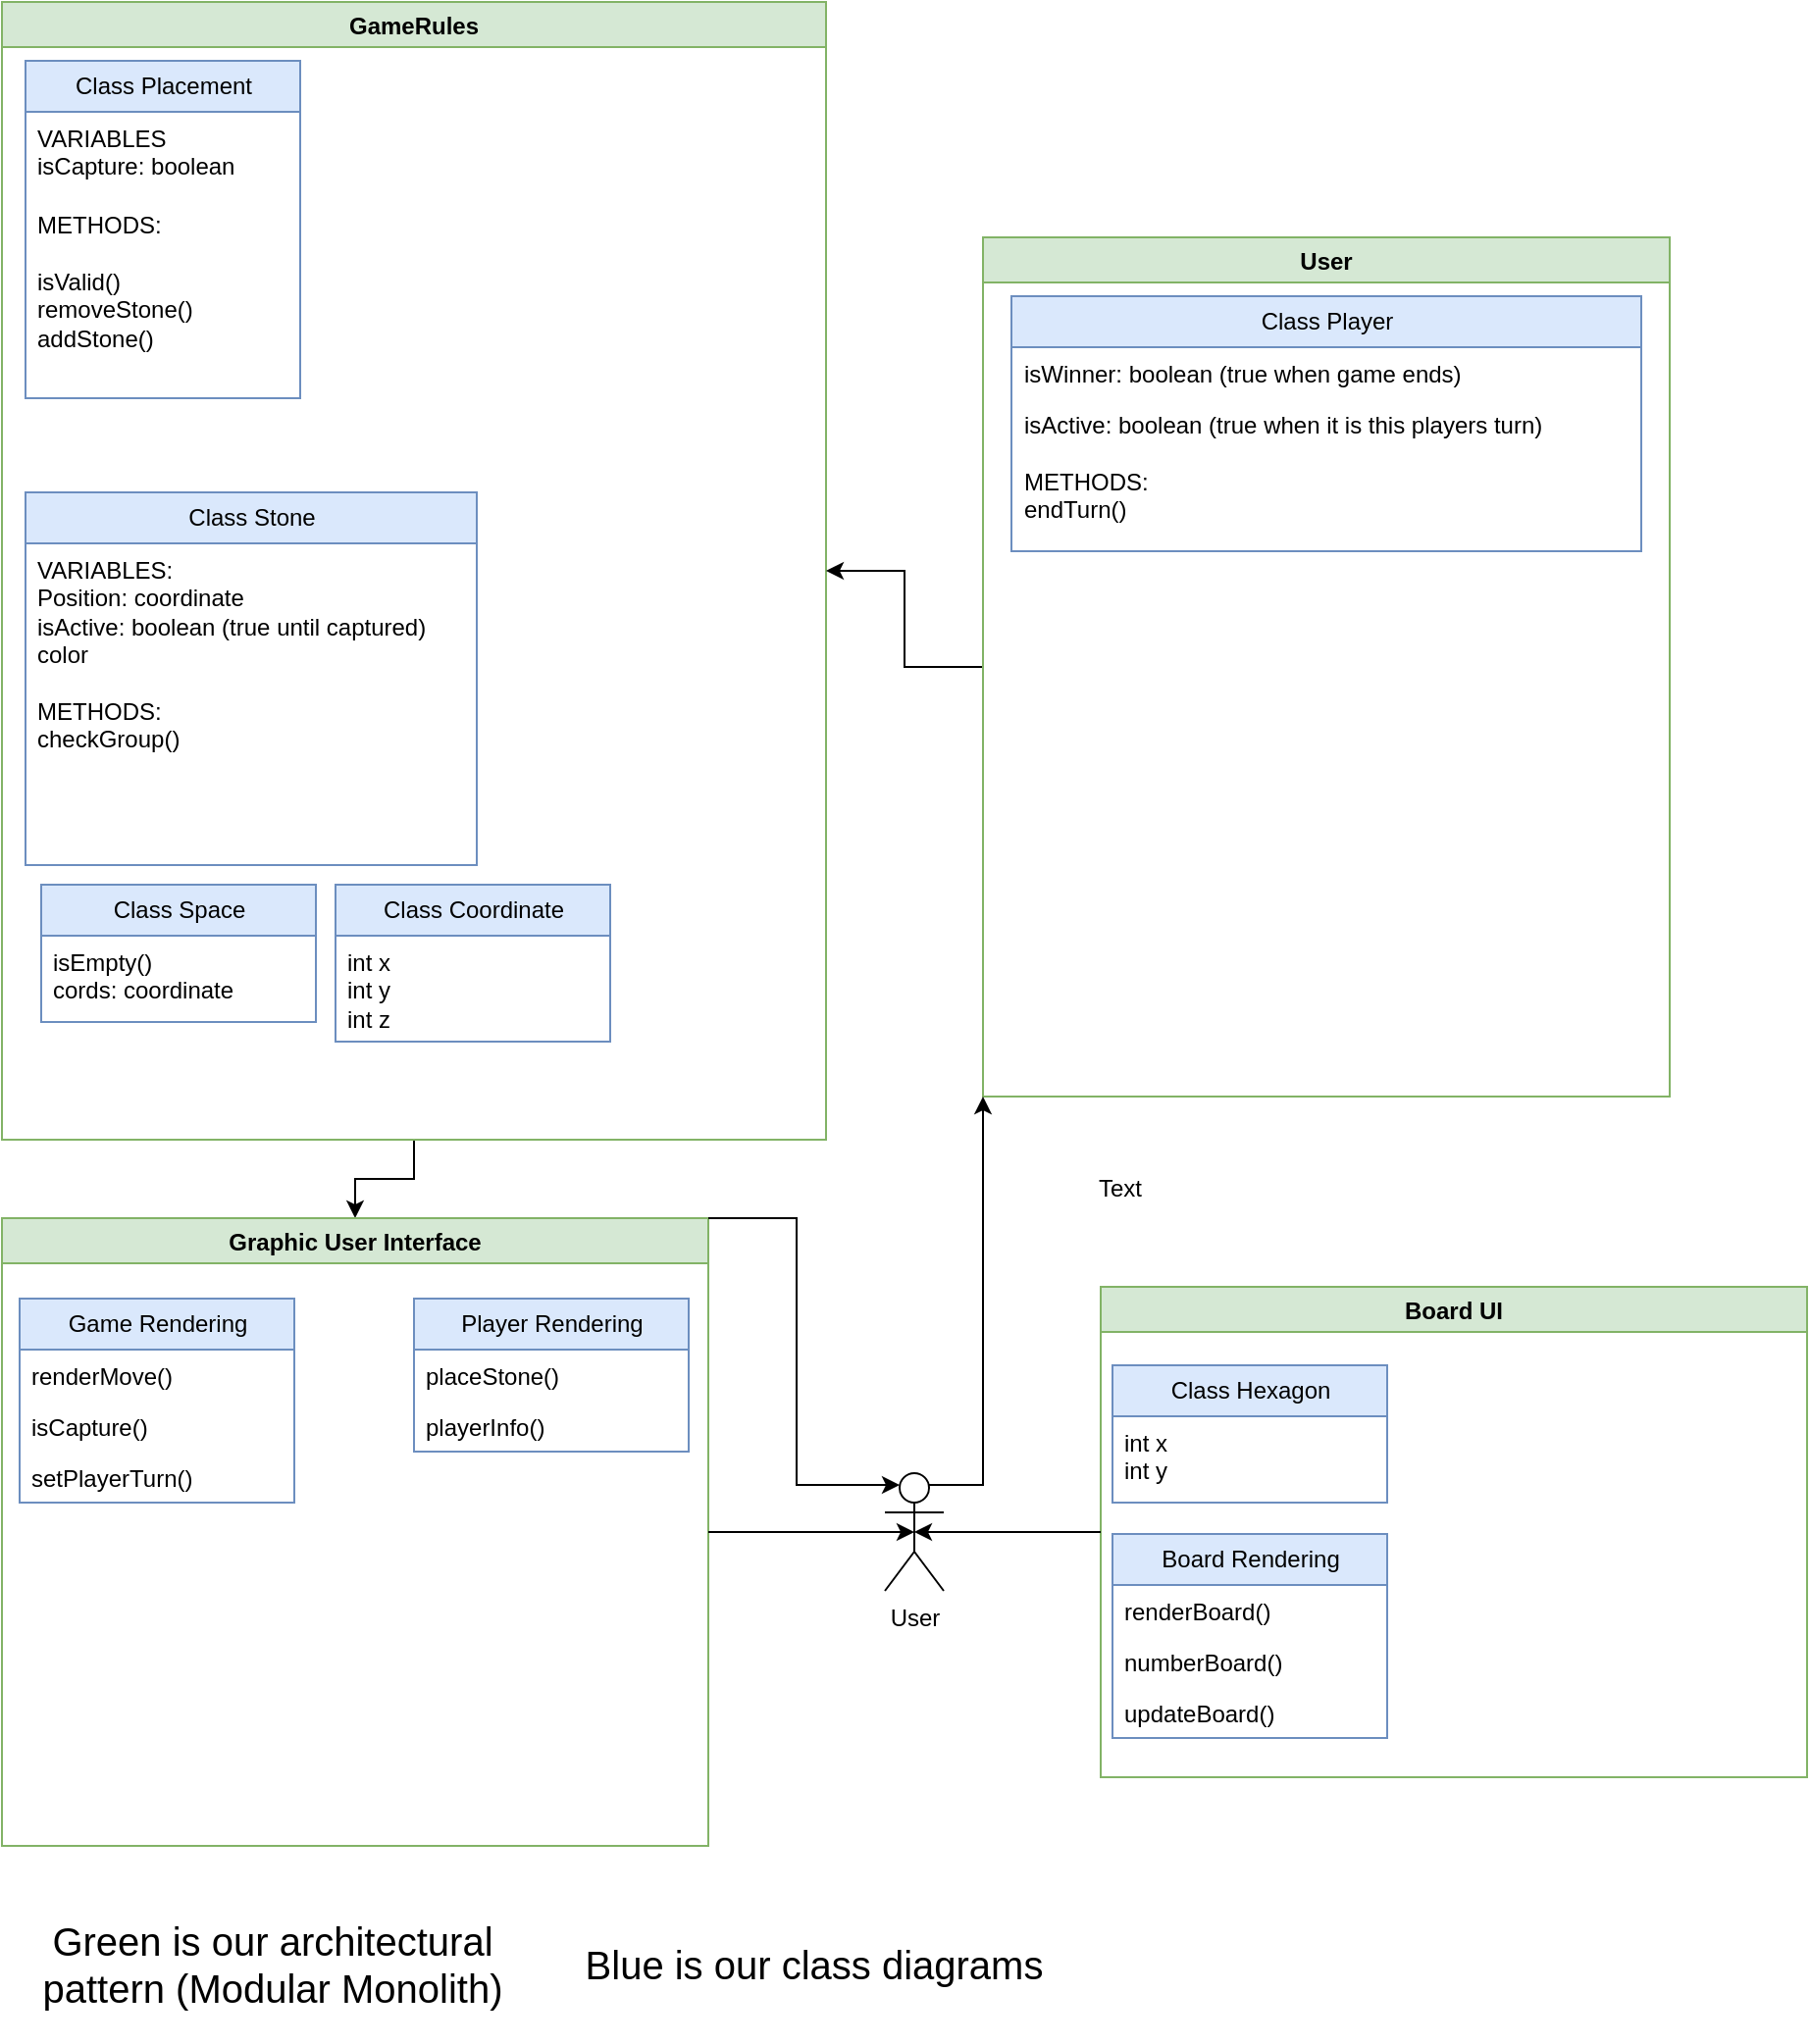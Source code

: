 <mxfile version="26.0.11">
  <diagram id="C5RBs43oDa-KdzZeNtuy" name="Page-1">
    <mxGraphModel dx="1749" dy="3647" grid="1" gridSize="10" guides="1" tooltips="1" connect="1" arrows="1" fold="1" page="1" pageScale="1" pageWidth="1169" pageHeight="827" math="0" shadow="0">
      <root>
        <mxCell id="WIyWlLk6GJQsqaUBKTNV-0" />
        <mxCell id="WIyWlLk6GJQsqaUBKTNV-1" parent="WIyWlLk6GJQsqaUBKTNV-0" />
        <mxCell id="hZAI1_AdC-2y4Ru0i8en-6" style="edgeStyle=orthogonalEdgeStyle;rounded=0;orthogonalLoop=1;jettySize=auto;html=1;exitX=0.5;exitY=1;exitDx=0;exitDy=0;entryX=0.5;entryY=0;entryDx=0;entryDy=0;" edge="1" parent="WIyWlLk6GJQsqaUBKTNV-1" source="kqOdI_GbfpD3FpPk4naM-20" target="kqOdI_GbfpD3FpPk4naM-47">
          <mxGeometry relative="1" as="geometry" />
        </mxCell>
        <mxCell id="kqOdI_GbfpD3FpPk4naM-20" value="GameRules" style="swimlane;startSize=23;fillColor=#d5e8d4;strokeColor=#82b366;" parent="WIyWlLk6GJQsqaUBKTNV-1" vertex="1">
          <mxGeometry x="124" y="-2440" width="420" height="580" as="geometry" />
        </mxCell>
        <mxCell id="kqOdI_GbfpD3FpPk4naM-73" value="Class Placement" style="swimlane;fontStyle=0;childLayout=stackLayout;horizontal=1;startSize=26;fillColor=#dae8fc;horizontalStack=0;resizeParent=1;resizeParentMax=0;resizeLast=0;collapsible=1;marginBottom=0;html=1;strokeColor=#6c8ebf;" parent="kqOdI_GbfpD3FpPk4naM-20" vertex="1">
          <mxGeometry x="12" y="30" width="140" height="172" as="geometry">
            <mxRectangle x="12" y="30" width="130" height="30" as="alternateBounds" />
          </mxGeometry>
        </mxCell>
        <mxCell id="kqOdI_GbfpD3FpPk4naM-74" value="&lt;div&gt;VARIABLES&lt;/div&gt;&lt;div&gt;isCapture: boolean&lt;/div&gt;&lt;div&gt;&lt;br&gt;&lt;/div&gt;" style="text;strokeColor=none;fillColor=none;align=left;verticalAlign=top;spacingLeft=4;spacingRight=4;overflow=hidden;rotatable=0;points=[[0,0.5],[1,0.5]];portConstraint=eastwest;whiteSpace=wrap;html=1;" parent="kqOdI_GbfpD3FpPk4naM-73" vertex="1">
          <mxGeometry y="26" width="140" height="44" as="geometry" />
        </mxCell>
        <mxCell id="kqOdI_GbfpD3FpPk4naM-76" value="&lt;div&gt;METHODS:&lt;/div&gt;&lt;div&gt;&lt;br&gt;&lt;/div&gt;i&lt;span style=&quot;background-color: transparent; color: light-dark(rgb(0, 0, 0), rgb(255, 255, 255));&quot;&gt;sValid()&lt;/span&gt;&lt;div&gt;removeStone()&lt;/div&gt;&lt;div&gt;addStone()&lt;/div&gt;&lt;div&gt;&lt;br&gt;&lt;div&gt;&lt;div&gt;&lt;div&gt;&lt;br&gt;&lt;/div&gt;&lt;div&gt;&lt;br&gt;&lt;/div&gt;&lt;div&gt;&lt;br&gt;&lt;/div&gt;&lt;/div&gt;&lt;/div&gt;&lt;/div&gt;" style="text;strokeColor=none;fillColor=none;align=left;verticalAlign=top;spacingLeft=4;spacingRight=4;overflow=hidden;rotatable=0;points=[[0,0.5],[1,0.5]];portConstraint=eastwest;whiteSpace=wrap;html=1;" parent="kqOdI_GbfpD3FpPk4naM-73" vertex="1">
          <mxGeometry y="70" width="140" height="102" as="geometry" />
        </mxCell>
        <mxCell id="IKeAuI4-IgdpFIsU4fWA-3" value="" style="edgeStyle=orthogonalEdgeStyle;rounded=0;orthogonalLoop=1;jettySize=auto;html=1;" parent="kqOdI_GbfpD3FpPk4naM-20" edge="1">
          <mxGeometry relative="1" as="geometry">
            <mxPoint x="241" y="60" as="sourcePoint" />
            <mxPoint x="241" y="60" as="targetPoint" />
          </mxGeometry>
        </mxCell>
        <mxCell id="IKeAuI4-IgdpFIsU4fWA-21" value="Class Stone" style="swimlane;fontStyle=0;childLayout=stackLayout;horizontal=1;startSize=26;fillColor=#dae8fc;horizontalStack=0;resizeParent=1;resizeParentMax=0;resizeLast=0;collapsible=1;marginBottom=0;html=1;strokeColor=#6c8ebf;" parent="kqOdI_GbfpD3FpPk4naM-20" vertex="1">
          <mxGeometry x="12" y="250" width="230" height="190" as="geometry">
            <mxRectangle x="12" y="30" width="130" height="30" as="alternateBounds" />
          </mxGeometry>
        </mxCell>
        <mxCell id="IKeAuI4-IgdpFIsU4fWA-22" value="&lt;div&gt;VARIABLES:&lt;/div&gt;&lt;div&gt;Position: coordinate&lt;/div&gt;&lt;div&gt;isActive: boolean (true until captured)&lt;/div&gt;&lt;div&gt;color&lt;/div&gt;&lt;div&gt;&lt;br&gt;&lt;/div&gt;&lt;div&gt;METHODS:&lt;/div&gt;&lt;div&gt;checkGroup()&lt;/div&gt;&lt;div&gt;&lt;br&gt;&lt;/div&gt;" style="text;strokeColor=none;fillColor=none;align=left;verticalAlign=top;spacingLeft=4;spacingRight=4;overflow=hidden;rotatable=0;points=[[0,0.5],[1,0.5]];portConstraint=eastwest;whiteSpace=wrap;html=1;" parent="IKeAuI4-IgdpFIsU4fWA-21" vertex="1">
          <mxGeometry y="26" width="230" height="164" as="geometry" />
        </mxCell>
        <mxCell id="IKeAuI4-IgdpFIsU4fWA-34" value="Class Space" style="swimlane;fontStyle=0;childLayout=stackLayout;horizontal=1;startSize=26;fillColor=#dae8fc;horizontalStack=0;resizeParent=1;resizeParentMax=0;resizeLast=0;collapsible=1;marginBottom=0;html=1;strokeColor=#6c8ebf;" parent="kqOdI_GbfpD3FpPk4naM-20" vertex="1">
          <mxGeometry x="20" y="450" width="140" height="70" as="geometry">
            <mxRectangle x="12" y="30" width="130" height="30" as="alternateBounds" />
          </mxGeometry>
        </mxCell>
        <mxCell id="IKeAuI4-IgdpFIsU4fWA-35" value="&lt;div&gt;isEmpty()&lt;/div&gt;cords: coordinate" style="text;strokeColor=none;fillColor=none;align=left;verticalAlign=top;spacingLeft=4;spacingRight=4;overflow=hidden;rotatable=0;points=[[0,0.5],[1,0.5]];portConstraint=eastwest;whiteSpace=wrap;html=1;" parent="IKeAuI4-IgdpFIsU4fWA-34" vertex="1">
          <mxGeometry y="26" width="140" height="44" as="geometry" />
        </mxCell>
        <mxCell id="IKeAuI4-IgdpFIsU4fWA-32" value="Class Coordinate" style="swimlane;fontStyle=0;childLayout=stackLayout;horizontal=1;startSize=26;fillColor=#dae8fc;horizontalStack=0;resizeParent=1;resizeParentMax=0;resizeLast=0;collapsible=1;marginBottom=0;html=1;strokeColor=#6c8ebf;" parent="kqOdI_GbfpD3FpPk4naM-20" vertex="1">
          <mxGeometry x="170" y="450" width="140" height="80" as="geometry">
            <mxRectangle x="12" y="30" width="130" height="30" as="alternateBounds" />
          </mxGeometry>
        </mxCell>
        <mxCell id="IKeAuI4-IgdpFIsU4fWA-33" value="int x&lt;div&gt;int y&lt;/div&gt;&lt;div&gt;int z&lt;/div&gt;&lt;div&gt;&lt;br&gt;&lt;/div&gt;" style="text;strokeColor=none;fillColor=none;align=left;verticalAlign=top;spacingLeft=4;spacingRight=4;overflow=hidden;rotatable=0;points=[[0,0.5],[1,0.5]];portConstraint=eastwest;whiteSpace=wrap;html=1;" parent="IKeAuI4-IgdpFIsU4fWA-32" vertex="1">
          <mxGeometry y="26" width="140" height="54" as="geometry" />
        </mxCell>
        <mxCell id="kqOdI_GbfpD3FpPk4naM-22" value="Board UI" style="swimlane;fillColor=#d5e8d4;strokeColor=#82b366;" parent="WIyWlLk6GJQsqaUBKTNV-1" vertex="1">
          <mxGeometry x="684" y="-1785" width="360" height="250" as="geometry" />
        </mxCell>
        <mxCell id="IKeAuI4-IgdpFIsU4fWA-18" value="Class Hexagon" style="swimlane;fontStyle=0;childLayout=stackLayout;horizontal=1;startSize=26;fillColor=#dae8fc;horizontalStack=0;resizeParent=1;resizeParentMax=0;resizeLast=0;collapsible=1;marginBottom=0;html=1;strokeColor=#6c8ebf;" parent="kqOdI_GbfpD3FpPk4naM-22" vertex="1">
          <mxGeometry x="6" y="40" width="140" height="70" as="geometry">
            <mxRectangle x="12" y="30" width="130" height="30" as="alternateBounds" />
          </mxGeometry>
        </mxCell>
        <mxCell id="IKeAuI4-IgdpFIsU4fWA-19" value="int x&lt;div&gt;int y&lt;/div&gt;" style="text;strokeColor=none;fillColor=none;align=left;verticalAlign=top;spacingLeft=4;spacingRight=4;overflow=hidden;rotatable=0;points=[[0,0.5],[1,0.5]];portConstraint=eastwest;whiteSpace=wrap;html=1;" parent="IKeAuI4-IgdpFIsU4fWA-18" vertex="1">
          <mxGeometry y="26" width="140" height="44" as="geometry" />
        </mxCell>
        <mxCell id="kqOdI_GbfpD3FpPk4naM-65" value="Board Rendering" style="swimlane;fontStyle=0;childLayout=stackLayout;horizontal=1;startSize=26;fillColor=#dae8fc;horizontalStack=0;resizeParent=1;resizeParentMax=0;resizeLast=0;collapsible=1;marginBottom=0;html=1;strokeColor=#6c8ebf;" parent="kqOdI_GbfpD3FpPk4naM-22" vertex="1">
          <mxGeometry x="6" y="126" width="140" height="104" as="geometry" />
        </mxCell>
        <mxCell id="kqOdI_GbfpD3FpPk4naM-66" value="renderBoard()" style="text;strokeColor=none;fillColor=none;align=left;verticalAlign=top;spacingLeft=4;spacingRight=4;overflow=hidden;rotatable=0;points=[[0,0.5],[1,0.5]];portConstraint=eastwest;whiteSpace=wrap;html=1;" parent="kqOdI_GbfpD3FpPk4naM-65" vertex="1">
          <mxGeometry y="26" width="140" height="26" as="geometry" />
        </mxCell>
        <mxCell id="kqOdI_GbfpD3FpPk4naM-67" value="numberBoard()" style="text;strokeColor=none;fillColor=none;align=left;verticalAlign=top;spacingLeft=4;spacingRight=4;overflow=hidden;rotatable=0;points=[[0,0.5],[1,0.5]];portConstraint=eastwest;whiteSpace=wrap;html=1;" parent="kqOdI_GbfpD3FpPk4naM-65" vertex="1">
          <mxGeometry y="52" width="140" height="26" as="geometry" />
        </mxCell>
        <mxCell id="kqOdI_GbfpD3FpPk4naM-68" value="updateBoard()" style="text;strokeColor=none;fillColor=none;align=left;verticalAlign=top;spacingLeft=4;spacingRight=4;overflow=hidden;rotatable=0;points=[[0,0.5],[1,0.5]];portConstraint=eastwest;whiteSpace=wrap;html=1;" parent="kqOdI_GbfpD3FpPk4naM-65" vertex="1">
          <mxGeometry y="78" width="140" height="26" as="geometry" />
        </mxCell>
        <mxCell id="hZAI1_AdC-2y4Ru0i8en-5" style="edgeStyle=orthogonalEdgeStyle;rounded=0;orthogonalLoop=1;jettySize=auto;html=1;exitX=0;exitY=0.5;exitDx=0;exitDy=0;entryX=1;entryY=0.5;entryDx=0;entryDy=0;" edge="1" parent="WIyWlLk6GJQsqaUBKTNV-1" source="kqOdI_GbfpD3FpPk4naM-24" target="kqOdI_GbfpD3FpPk4naM-20">
          <mxGeometry relative="1" as="geometry" />
        </mxCell>
        <mxCell id="kqOdI_GbfpD3FpPk4naM-24" value="User" style="swimlane;fillColor=#d5e8d4;strokeColor=#82b366;" parent="WIyWlLk6GJQsqaUBKTNV-1" vertex="1">
          <mxGeometry x="624" y="-2320" width="350" height="438" as="geometry" />
        </mxCell>
        <mxCell id="kqOdI_GbfpD3FpPk4naM-69" value="Class Player" style="swimlane;fontStyle=0;childLayout=stackLayout;horizontal=1;startSize=26;fillColor=#dae8fc;horizontalStack=0;resizeParent=1;resizeParentMax=0;resizeLast=0;collapsible=1;marginBottom=0;html=1;strokeColor=#6c8ebf;" parent="kqOdI_GbfpD3FpPk4naM-24" vertex="1">
          <mxGeometry x="14.5" y="30" width="321" height="130" as="geometry">
            <mxRectangle x="29" y="-640" width="110" height="30" as="alternateBounds" />
          </mxGeometry>
        </mxCell>
        <mxCell id="kqOdI_GbfpD3FpPk4naM-70" value="isWinner: boolean (true when game ends)" style="text;strokeColor=none;fillColor=none;align=left;verticalAlign=top;spacingLeft=4;spacingRight=4;overflow=hidden;rotatable=0;points=[[0,0.5],[1,0.5]];portConstraint=eastwest;whiteSpace=wrap;html=1;" parent="kqOdI_GbfpD3FpPk4naM-69" vertex="1">
          <mxGeometry y="26" width="321" height="26" as="geometry" />
        </mxCell>
        <mxCell id="kqOdI_GbfpD3FpPk4naM-71" value="isActive: boolean (true when it is this players turn)&lt;div&gt;&lt;br&gt;&lt;/div&gt;&lt;div&gt;METHODS:&lt;/div&gt;&lt;div&gt;endTurn()&lt;/div&gt;&lt;div&gt;&lt;br&gt;&lt;/div&gt;" style="text;strokeColor=none;fillColor=none;align=left;verticalAlign=top;spacingLeft=4;spacingRight=4;overflow=hidden;rotatable=0;points=[[0,0.5],[1,0.5]];portConstraint=eastwest;whiteSpace=wrap;html=1;" parent="kqOdI_GbfpD3FpPk4naM-69" vertex="1">
          <mxGeometry y="52" width="321" height="78" as="geometry" />
        </mxCell>
        <mxCell id="hZAI1_AdC-2y4Ru0i8en-4" style="edgeStyle=orthogonalEdgeStyle;rounded=0;orthogonalLoop=1;jettySize=auto;html=1;exitX=0.75;exitY=0.1;exitDx=0;exitDy=0;exitPerimeter=0;entryX=0;entryY=1;entryDx=0;entryDy=0;" edge="1" parent="WIyWlLk6GJQsqaUBKTNV-1" source="kqOdI_GbfpD3FpPk4naM-28" target="kqOdI_GbfpD3FpPk4naM-24">
          <mxGeometry relative="1" as="geometry" />
        </mxCell>
        <mxCell id="kqOdI_GbfpD3FpPk4naM-28" value="User" style="shape=umlActor;verticalLabelPosition=bottom;verticalAlign=top;html=1;outlineConnect=0;" parent="WIyWlLk6GJQsqaUBKTNV-1" vertex="1">
          <mxGeometry x="574" y="-1690" width="30" height="60" as="geometry" />
        </mxCell>
        <mxCell id="kqOdI_GbfpD3FpPk4naM-47" value="Graphic User Interface" style="swimlane;fillColor=#d5e8d4;strokeColor=#82b366;" parent="WIyWlLk6GJQsqaUBKTNV-1" vertex="1">
          <mxGeometry x="124" y="-1820" width="360" height="320" as="geometry" />
        </mxCell>
        <mxCell id="kqOdI_GbfpD3FpPk4naM-61" value="Game Rendering" style="swimlane;fontStyle=0;childLayout=stackLayout;horizontal=1;startSize=26;fillColor=#dae8fc;horizontalStack=0;resizeParent=1;resizeParentMax=0;resizeLast=0;collapsible=1;marginBottom=0;html=1;strokeColor=#6c8ebf;" parent="kqOdI_GbfpD3FpPk4naM-47" vertex="1">
          <mxGeometry x="9" y="41" width="140" height="104" as="geometry" />
        </mxCell>
        <mxCell id="kqOdI_GbfpD3FpPk4naM-62" value="renderMove()" style="text;strokeColor=none;fillColor=none;align=left;verticalAlign=top;spacingLeft=4;spacingRight=4;overflow=hidden;rotatable=0;points=[[0,0.5],[1,0.5]];portConstraint=eastwest;whiteSpace=wrap;html=1;" parent="kqOdI_GbfpD3FpPk4naM-61" vertex="1">
          <mxGeometry y="26" width="140" height="26" as="geometry" />
        </mxCell>
        <mxCell id="kqOdI_GbfpD3FpPk4naM-63" value="isCapture()" style="text;strokeColor=none;fillColor=none;align=left;verticalAlign=top;spacingLeft=4;spacingRight=4;overflow=hidden;rotatable=0;points=[[0,0.5],[1,0.5]];portConstraint=eastwest;whiteSpace=wrap;html=1;" parent="kqOdI_GbfpD3FpPk4naM-61" vertex="1">
          <mxGeometry y="52" width="140" height="26" as="geometry" />
        </mxCell>
        <mxCell id="kqOdI_GbfpD3FpPk4naM-64" value="setPlayerTurn()" style="text;strokeColor=none;fillColor=none;align=left;verticalAlign=top;spacingLeft=4;spacingRight=4;overflow=hidden;rotatable=0;points=[[0,0.5],[1,0.5]];portConstraint=eastwest;whiteSpace=wrap;html=1;" parent="kqOdI_GbfpD3FpPk4naM-61" vertex="1">
          <mxGeometry y="78" width="140" height="26" as="geometry" />
        </mxCell>
        <mxCell id="kqOdI_GbfpD3FpPk4naM-56" value="Player Rendering" style="swimlane;fontStyle=0;childLayout=stackLayout;horizontal=1;startSize=26;fillColor=#dae8fc;horizontalStack=0;resizeParent=1;resizeParentMax=0;resizeLast=0;collapsible=1;marginBottom=0;html=1;strokeColor=#6c8ebf;" parent="kqOdI_GbfpD3FpPk4naM-47" vertex="1">
          <mxGeometry x="210" y="41" width="140" height="78" as="geometry" />
        </mxCell>
        <mxCell id="kqOdI_GbfpD3FpPk4naM-57" value="placeStone()" style="text;strokeColor=none;fillColor=none;align=left;verticalAlign=top;spacingLeft=4;spacingRight=4;overflow=hidden;rotatable=0;points=[[0,0.5],[1,0.5]];portConstraint=eastwest;whiteSpace=wrap;html=1;" parent="kqOdI_GbfpD3FpPk4naM-56" vertex="1">
          <mxGeometry y="26" width="140" height="26" as="geometry" />
        </mxCell>
        <mxCell id="kqOdI_GbfpD3FpPk4naM-59" value="playerInfo()" style="text;strokeColor=none;fillColor=none;align=left;verticalAlign=top;spacingLeft=4;spacingRight=4;overflow=hidden;rotatable=0;points=[[0,0.5],[1,0.5]];portConstraint=eastwest;whiteSpace=wrap;html=1;" parent="kqOdI_GbfpD3FpPk4naM-56" vertex="1">
          <mxGeometry y="52" width="140" height="26" as="geometry" />
        </mxCell>
        <mxCell id="hZAI1_AdC-2y4Ru0i8en-0" style="edgeStyle=orthogonalEdgeStyle;rounded=0;orthogonalLoop=1;jettySize=auto;html=1;entryX=0.5;entryY=0.5;entryDx=0;entryDy=0;entryPerimeter=0;" edge="1" parent="WIyWlLk6GJQsqaUBKTNV-1" source="kqOdI_GbfpD3FpPk4naM-22" target="kqOdI_GbfpD3FpPk4naM-28">
          <mxGeometry relative="1" as="geometry" />
        </mxCell>
        <mxCell id="hZAI1_AdC-2y4Ru0i8en-1" style="edgeStyle=orthogonalEdgeStyle;rounded=0;orthogonalLoop=1;jettySize=auto;html=1;entryX=0.5;entryY=0.5;entryDx=0;entryDy=0;entryPerimeter=0;" edge="1" parent="WIyWlLk6GJQsqaUBKTNV-1" source="kqOdI_GbfpD3FpPk4naM-47" target="kqOdI_GbfpD3FpPk4naM-28">
          <mxGeometry relative="1" as="geometry" />
        </mxCell>
        <mxCell id="hZAI1_AdC-2y4Ru0i8en-3" value="Text" style="text;html=1;align=center;verticalAlign=middle;whiteSpace=wrap;rounded=0;" vertex="1" parent="WIyWlLk6GJQsqaUBKTNV-1">
          <mxGeometry x="664" y="-1850" width="60" height="30" as="geometry" />
        </mxCell>
        <mxCell id="hZAI1_AdC-2y4Ru0i8en-7" style="edgeStyle=orthogonalEdgeStyle;rounded=0;orthogonalLoop=1;jettySize=auto;html=1;exitX=1;exitY=0;exitDx=0;exitDy=0;entryX=0.25;entryY=0.1;entryDx=0;entryDy=0;entryPerimeter=0;" edge="1" parent="WIyWlLk6GJQsqaUBKTNV-1" source="kqOdI_GbfpD3FpPk4naM-47" target="kqOdI_GbfpD3FpPk4naM-28">
          <mxGeometry relative="1" as="geometry">
            <Array as="points">
              <mxPoint x="529" y="-1820" />
              <mxPoint x="529" y="-1684" />
            </Array>
          </mxGeometry>
        </mxCell>
        <mxCell id="hZAI1_AdC-2y4Ru0i8en-8" value="Green is our architectural pattern (Modular Monolith)" style="text;html=1;align=center;verticalAlign=middle;whiteSpace=wrap;rounded=0;fontSize=20;" vertex="1" parent="WIyWlLk6GJQsqaUBKTNV-1">
          <mxGeometry x="124" y="-1480" width="276" height="80" as="geometry" />
        </mxCell>
        <mxCell id="hZAI1_AdC-2y4Ru0i8en-9" value="Blue is our class diagrams" style="text;html=1;align=center;verticalAlign=middle;whiteSpace=wrap;rounded=0;fontSize=20;" vertex="1" parent="WIyWlLk6GJQsqaUBKTNV-1">
          <mxGeometry x="400" y="-1480" width="276" height="80" as="geometry" />
        </mxCell>
      </root>
    </mxGraphModel>
  </diagram>
</mxfile>
